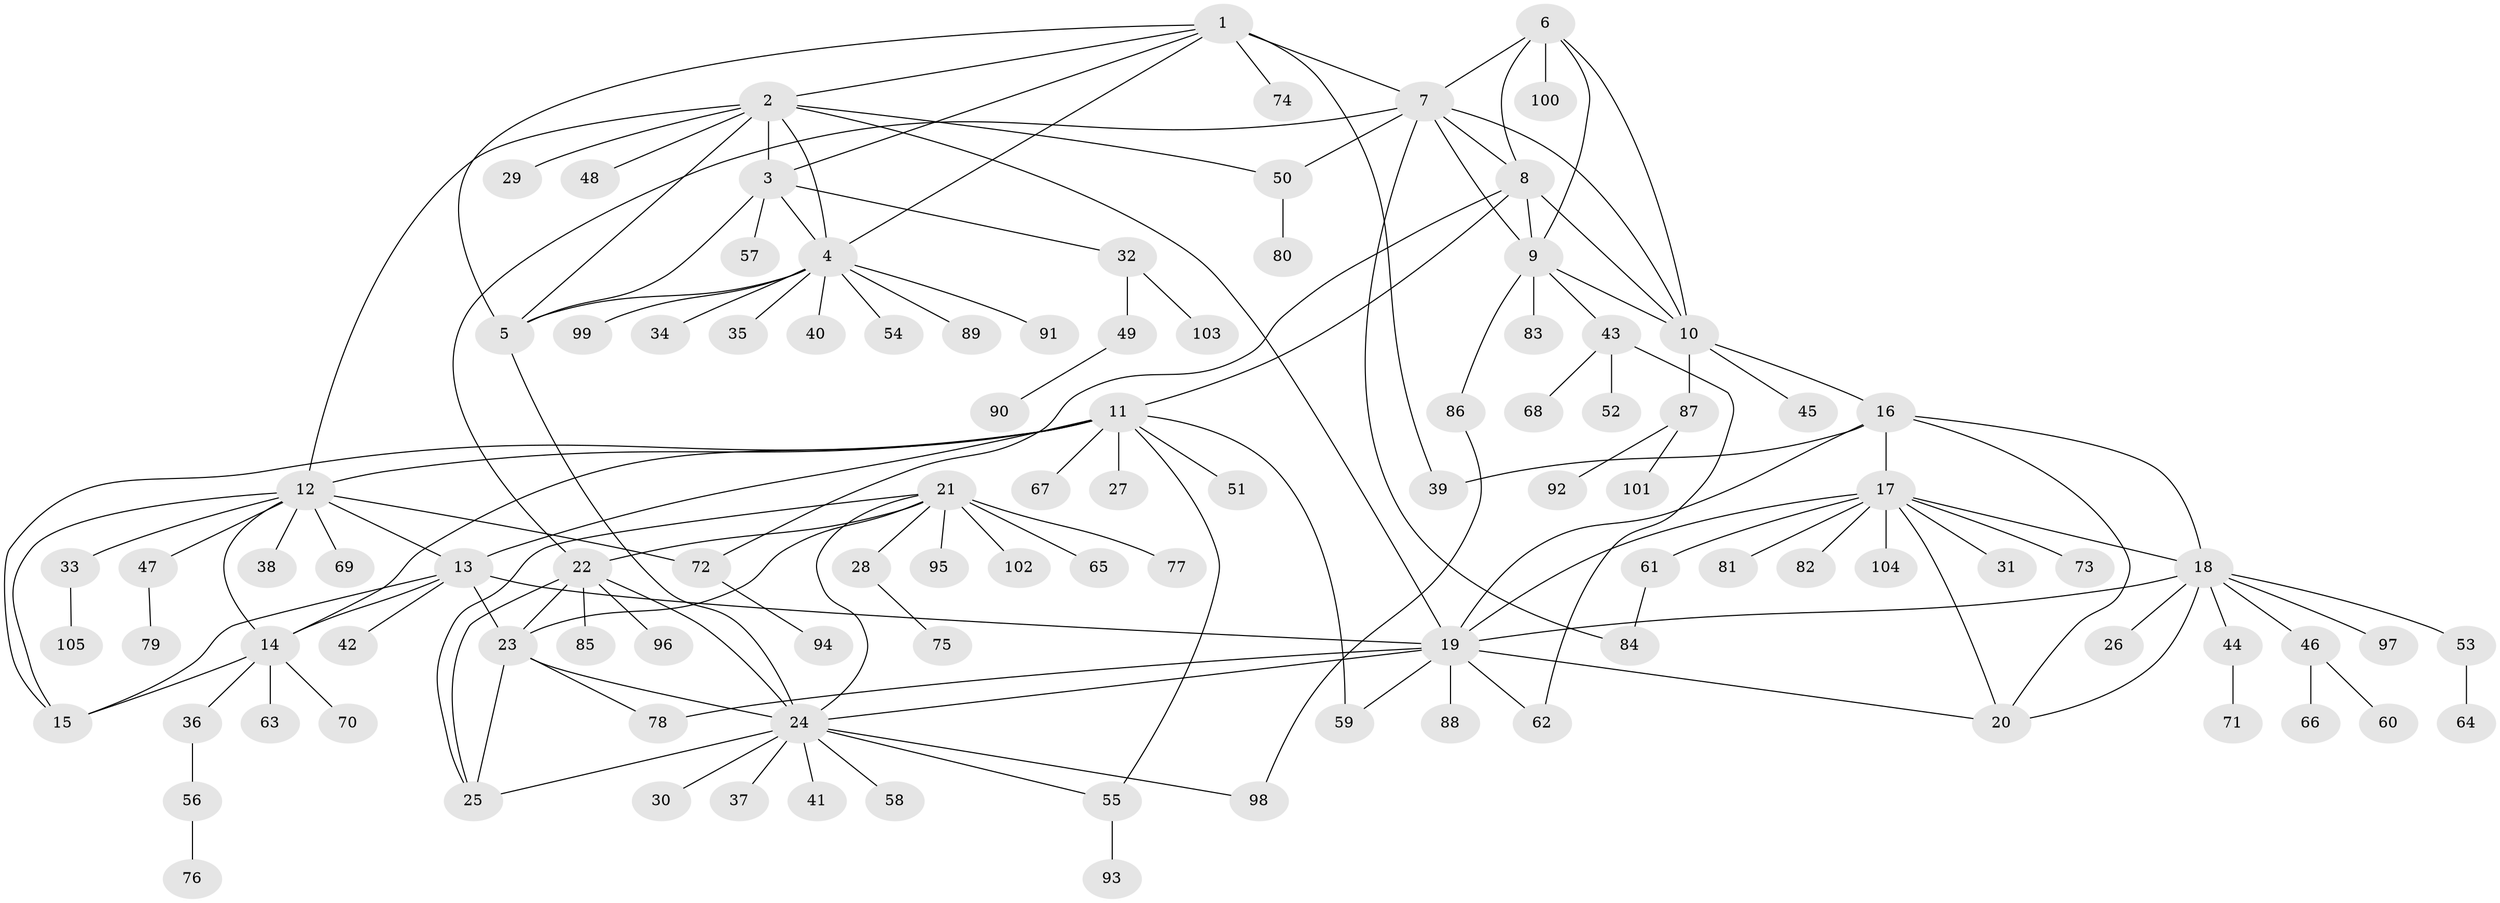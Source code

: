 // Generated by graph-tools (version 1.1) at 2025/11/02/27/25 16:11:37]
// undirected, 105 vertices, 149 edges
graph export_dot {
graph [start="1"]
  node [color=gray90,style=filled];
  1;
  2;
  3;
  4;
  5;
  6;
  7;
  8;
  9;
  10;
  11;
  12;
  13;
  14;
  15;
  16;
  17;
  18;
  19;
  20;
  21;
  22;
  23;
  24;
  25;
  26;
  27;
  28;
  29;
  30;
  31;
  32;
  33;
  34;
  35;
  36;
  37;
  38;
  39;
  40;
  41;
  42;
  43;
  44;
  45;
  46;
  47;
  48;
  49;
  50;
  51;
  52;
  53;
  54;
  55;
  56;
  57;
  58;
  59;
  60;
  61;
  62;
  63;
  64;
  65;
  66;
  67;
  68;
  69;
  70;
  71;
  72;
  73;
  74;
  75;
  76;
  77;
  78;
  79;
  80;
  81;
  82;
  83;
  84;
  85;
  86;
  87;
  88;
  89;
  90;
  91;
  92;
  93;
  94;
  95;
  96;
  97;
  98;
  99;
  100;
  101;
  102;
  103;
  104;
  105;
  1 -- 2;
  1 -- 3;
  1 -- 4;
  1 -- 5;
  1 -- 7;
  1 -- 39;
  1 -- 74;
  2 -- 3;
  2 -- 4;
  2 -- 5;
  2 -- 12;
  2 -- 19;
  2 -- 29;
  2 -- 48;
  2 -- 50;
  3 -- 4;
  3 -- 5;
  3 -- 32;
  3 -- 57;
  4 -- 5;
  4 -- 34;
  4 -- 35;
  4 -- 40;
  4 -- 54;
  4 -- 89;
  4 -- 91;
  4 -- 99;
  5 -- 24;
  6 -- 7;
  6 -- 8;
  6 -- 9;
  6 -- 10;
  6 -- 100;
  7 -- 8;
  7 -- 9;
  7 -- 10;
  7 -- 22;
  7 -- 50;
  7 -- 84;
  8 -- 9;
  8 -- 10;
  8 -- 11;
  8 -- 72;
  9 -- 10;
  9 -- 43;
  9 -- 83;
  9 -- 86;
  10 -- 16;
  10 -- 45;
  10 -- 87;
  11 -- 12;
  11 -- 13;
  11 -- 14;
  11 -- 15;
  11 -- 27;
  11 -- 51;
  11 -- 55;
  11 -- 59;
  11 -- 67;
  12 -- 13;
  12 -- 14;
  12 -- 15;
  12 -- 33;
  12 -- 38;
  12 -- 47;
  12 -- 69;
  12 -- 72;
  13 -- 14;
  13 -- 15;
  13 -- 19;
  13 -- 23;
  13 -- 42;
  14 -- 15;
  14 -- 36;
  14 -- 63;
  14 -- 70;
  16 -- 17;
  16 -- 18;
  16 -- 19;
  16 -- 20;
  16 -- 39;
  17 -- 18;
  17 -- 19;
  17 -- 20;
  17 -- 31;
  17 -- 61;
  17 -- 73;
  17 -- 81;
  17 -- 82;
  17 -- 104;
  18 -- 19;
  18 -- 20;
  18 -- 26;
  18 -- 44;
  18 -- 46;
  18 -- 53;
  18 -- 97;
  19 -- 20;
  19 -- 24;
  19 -- 59;
  19 -- 62;
  19 -- 78;
  19 -- 88;
  21 -- 22;
  21 -- 23;
  21 -- 24;
  21 -- 25;
  21 -- 28;
  21 -- 65;
  21 -- 77;
  21 -- 95;
  21 -- 102;
  22 -- 23;
  22 -- 24;
  22 -- 25;
  22 -- 85;
  22 -- 96;
  23 -- 24;
  23 -- 25;
  23 -- 78;
  24 -- 25;
  24 -- 30;
  24 -- 37;
  24 -- 41;
  24 -- 55;
  24 -- 58;
  24 -- 98;
  28 -- 75;
  32 -- 49;
  32 -- 103;
  33 -- 105;
  36 -- 56;
  43 -- 52;
  43 -- 62;
  43 -- 68;
  44 -- 71;
  46 -- 60;
  46 -- 66;
  47 -- 79;
  49 -- 90;
  50 -- 80;
  53 -- 64;
  55 -- 93;
  56 -- 76;
  61 -- 84;
  72 -- 94;
  86 -- 98;
  87 -- 92;
  87 -- 101;
}
